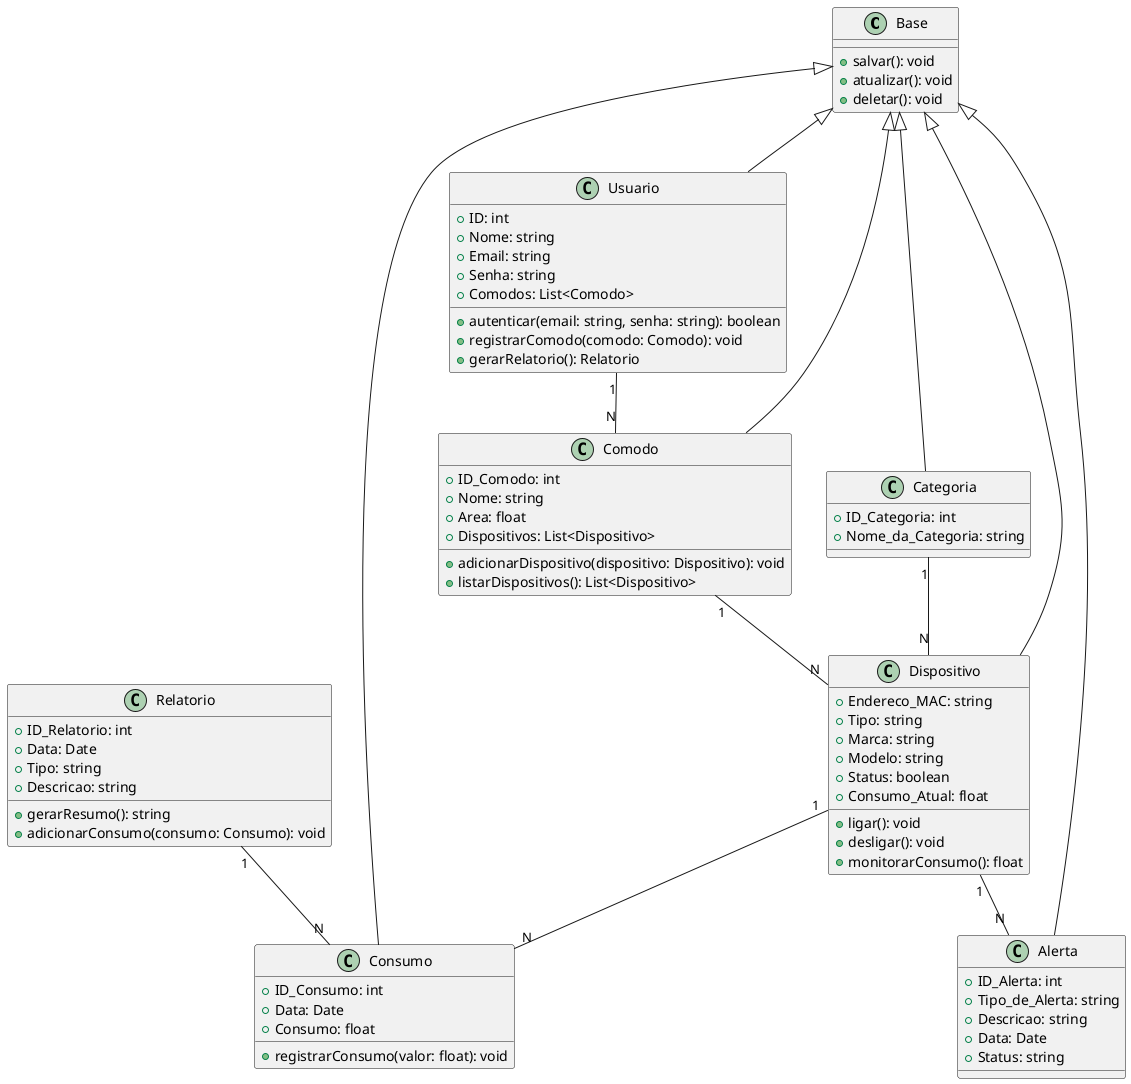 @startuml
class Base {
    + salvar(): void
    + atualizar(): void
    + deletar(): void
}

class Usuario {
    + ID: int
    + Nome: string
    + Email: string
    + Senha: string
    + Comodos: List<Comodo>
    + autenticar(email: string, senha: string): boolean
    + registrarComodo(comodo: Comodo): void
    + gerarRelatorio(): Relatorio
}

class Comodo {
    + ID_Comodo: int
    + Nome: string
    + Area: float
    + Dispositivos: List<Dispositivo>
    + adicionarDispositivo(dispositivo: Dispositivo): void
    + listarDispositivos(): List<Dispositivo>
}

class Dispositivo {
    + Endereco_MAC: string
    + Tipo: string
    + Marca: string
    + Modelo: string
    + Status: boolean
    + Consumo_Atual: float
    + ligar(): void
    + desligar(): void
    + monitorarConsumo(): float
}

class Consumo {
    + ID_Consumo: int
    + Data: Date
    + Consumo: float
    + registrarConsumo(valor: float): void
}

class Alerta {
    + ID_Alerta: int
    + Tipo_de_Alerta: string
    + Descricao: string
    + Data: Date
    + Status: string
}

class Categoria {
    + ID_Categoria: int
    + Nome_da_Categoria: string
}

class Relatorio {
    + ID_Relatorio: int
    + Data: Date
    + Tipo: string
    + Descricao: string
    + gerarResumo(): string
    + adicionarConsumo(consumo: Consumo): void
}

Base <|-- Usuario
Base <|-- Comodo
Base <|-- Dispositivo
Base <|-- Consumo
Base <|-- Alerta
Base <|-- Categoria

Usuario "1" -- "N" Comodo
Comodo "1" -- "N" Dispositivo
Dispositivo "1" -- "N" Consumo
Dispositivo "1" -- "N" Alerta
Categoria "1" -- "N" Dispositivo
Relatorio "1" -- "N" Consumo
@enduml
